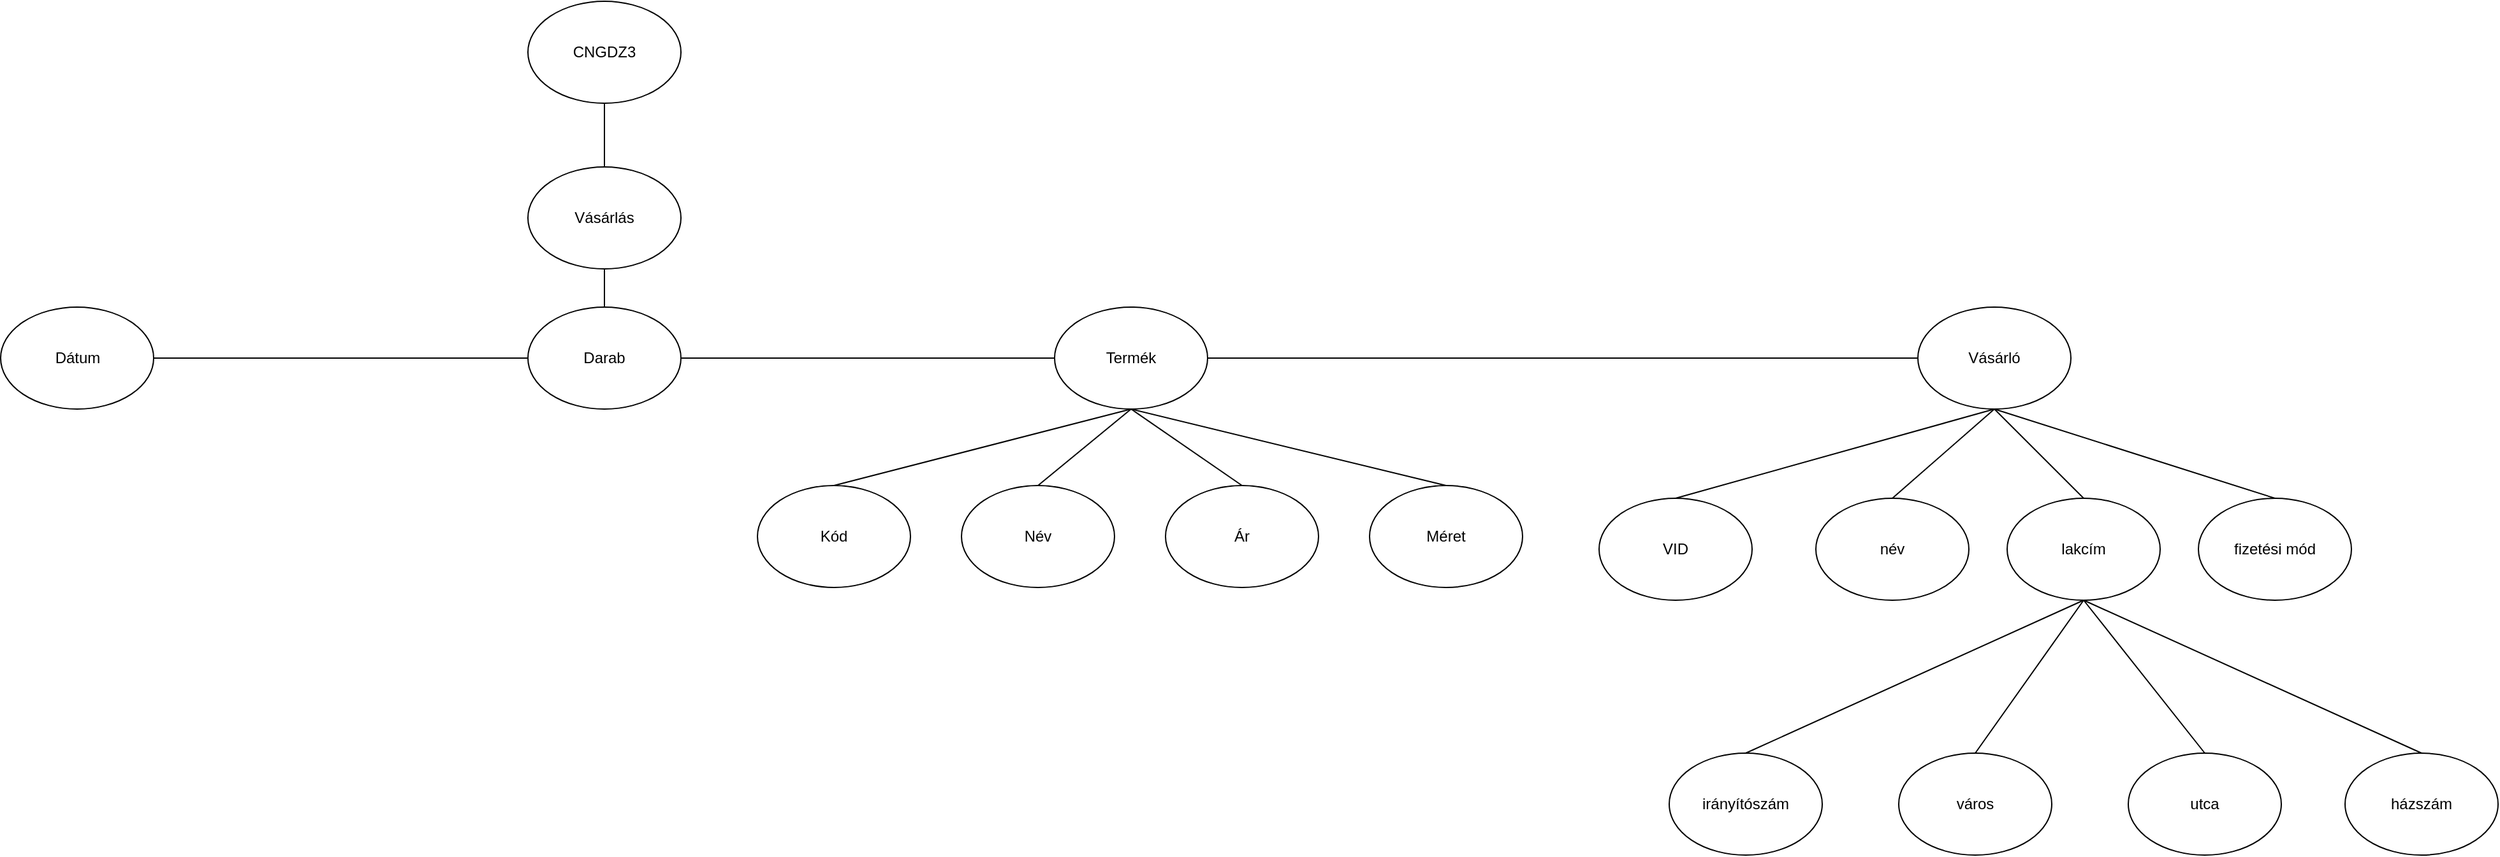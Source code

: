 <mxfile version="24.8.8">
  <diagram name="1 oldal" id="h9CedGA-FpU8a1a8djV_">
    <mxGraphModel dx="2668" dy="693" grid="1" gridSize="10" guides="1" tooltips="1" connect="1" arrows="1" fold="1" page="1" pageScale="1" pageWidth="827" pageHeight="1169" math="0" shadow="0">
      <root>
        <mxCell id="0" />
        <mxCell id="1" parent="0" />
        <mxCell id="hNtEoJGGmbfkUc4GWyFj-20" style="rounded=0;orthogonalLoop=1;jettySize=auto;html=1;exitX=0.5;exitY=1;exitDx=0;exitDy=0;entryX=0.5;entryY=0;entryDx=0;entryDy=0;endArrow=none;endFill=0;" parent="1" source="hNtEoJGGmbfkUc4GWyFj-1" target="hNtEoJGGmbfkUc4GWyFj-2" edge="1">
          <mxGeometry relative="1" as="geometry" />
        </mxCell>
        <mxCell id="hNtEoJGGmbfkUc4GWyFj-1" value="CNGDZ3" style="ellipse;whiteSpace=wrap;html=1;" parent="1" vertex="1">
          <mxGeometry y="10" width="120" height="80" as="geometry" />
        </mxCell>
        <mxCell id="hNtEoJGGmbfkUc4GWyFj-21" style="rounded=0;orthogonalLoop=1;jettySize=auto;html=1;exitX=0.5;exitY=1;exitDx=0;exitDy=0;entryX=0.5;entryY=0;entryDx=0;entryDy=0;endArrow=none;endFill=0;" parent="1" source="hNtEoJGGmbfkUc4GWyFj-2" target="hNtEoJGGmbfkUc4GWyFj-4" edge="1">
          <mxGeometry relative="1" as="geometry" />
        </mxCell>
        <mxCell id="hNtEoJGGmbfkUc4GWyFj-2" value="Vásárlás" style="ellipse;whiteSpace=wrap;html=1;" parent="1" vertex="1">
          <mxGeometry y="140" width="120" height="80" as="geometry" />
        </mxCell>
        <mxCell id="hNtEoJGGmbfkUc4GWyFj-29" style="rounded=0;orthogonalLoop=1;jettySize=auto;html=1;exitX=0.5;exitY=1;exitDx=0;exitDy=0;entryX=0.5;entryY=0;entryDx=0;entryDy=0;endArrow=none;endFill=0;" parent="1" source="hNtEoJGGmbfkUc4GWyFj-3" target="hNtEoJGGmbfkUc4GWyFj-7" edge="1">
          <mxGeometry relative="1" as="geometry" />
        </mxCell>
        <mxCell id="hNtEoJGGmbfkUc4GWyFj-30" style="rounded=0;orthogonalLoop=1;jettySize=auto;html=1;exitX=0.5;exitY=1;exitDx=0;exitDy=0;entryX=0.5;entryY=0;entryDx=0;entryDy=0;endArrow=none;endFill=0;" parent="1" source="hNtEoJGGmbfkUc4GWyFj-3" target="hNtEoJGGmbfkUc4GWyFj-8" edge="1">
          <mxGeometry relative="1" as="geometry" />
        </mxCell>
        <mxCell id="hNtEoJGGmbfkUc4GWyFj-31" style="rounded=0;orthogonalLoop=1;jettySize=auto;html=1;exitX=0.5;exitY=1;exitDx=0;exitDy=0;entryX=0.5;entryY=0;entryDx=0;entryDy=0;endArrow=none;endFill=0;" parent="1" source="hNtEoJGGmbfkUc4GWyFj-3" target="hNtEoJGGmbfkUc4GWyFj-6" edge="1">
          <mxGeometry relative="1" as="geometry" />
        </mxCell>
        <mxCell id="hNtEoJGGmbfkUc4GWyFj-32" style="rounded=0;orthogonalLoop=1;jettySize=auto;html=1;exitX=0.5;exitY=1;exitDx=0;exitDy=0;entryX=0.5;entryY=0;entryDx=0;entryDy=0;endArrow=none;endFill=0;" parent="1" source="hNtEoJGGmbfkUc4GWyFj-3" target="hNtEoJGGmbfkUc4GWyFj-9" edge="1">
          <mxGeometry relative="1" as="geometry" />
        </mxCell>
        <mxCell id="hNtEoJGGmbfkUc4GWyFj-34" style="rounded=0;orthogonalLoop=1;jettySize=auto;html=1;exitX=1;exitY=0.5;exitDx=0;exitDy=0;entryX=0;entryY=0.5;entryDx=0;entryDy=0;endArrow=none;endFill=0;" parent="1" source="hNtEoJGGmbfkUc4GWyFj-3" target="hNtEoJGGmbfkUc4GWyFj-10" edge="1">
          <mxGeometry relative="1" as="geometry" />
        </mxCell>
        <mxCell id="hNtEoJGGmbfkUc4GWyFj-3" value="Termék" style="ellipse;whiteSpace=wrap;html=1;" parent="1" vertex="1">
          <mxGeometry x="413" y="250" width="120" height="80" as="geometry" />
        </mxCell>
        <mxCell id="hNtEoJGGmbfkUc4GWyFj-24" style="rounded=0;orthogonalLoop=1;jettySize=auto;html=1;exitX=1;exitY=0.5;exitDx=0;exitDy=0;entryX=0;entryY=0.5;entryDx=0;entryDy=0;endArrow=none;endFill=0;" parent="1" source="hNtEoJGGmbfkUc4GWyFj-4" target="hNtEoJGGmbfkUc4GWyFj-3" edge="1">
          <mxGeometry relative="1" as="geometry" />
        </mxCell>
        <mxCell id="hNtEoJGGmbfkUc4GWyFj-27" style="rounded=0;orthogonalLoop=1;jettySize=auto;html=1;exitX=0;exitY=0.5;exitDx=0;exitDy=0;entryX=1;entryY=0.5;entryDx=0;entryDy=0;endArrow=none;endFill=0;" parent="1" source="hNtEoJGGmbfkUc4GWyFj-4" target="hNtEoJGGmbfkUc4GWyFj-5" edge="1">
          <mxGeometry relative="1" as="geometry" />
        </mxCell>
        <mxCell id="hNtEoJGGmbfkUc4GWyFj-4" value="Darab" style="ellipse;whiteSpace=wrap;html=1;" parent="1" vertex="1">
          <mxGeometry y="250" width="120" height="80" as="geometry" />
        </mxCell>
        <mxCell id="hNtEoJGGmbfkUc4GWyFj-5" value="Dátum" style="ellipse;whiteSpace=wrap;html=1;" parent="1" vertex="1">
          <mxGeometry x="-413.5" y="250" width="120" height="80" as="geometry" />
        </mxCell>
        <mxCell id="hNtEoJGGmbfkUc4GWyFj-6" value="Kód" style="ellipse;whiteSpace=wrap;html=1;" parent="1" vertex="1">
          <mxGeometry x="180" y="390" width="120" height="80" as="geometry" />
        </mxCell>
        <mxCell id="hNtEoJGGmbfkUc4GWyFj-7" value="Név" style="ellipse;whiteSpace=wrap;html=1;" parent="1" vertex="1">
          <mxGeometry x="340" y="390" width="120" height="80" as="geometry" />
        </mxCell>
        <mxCell id="hNtEoJGGmbfkUc4GWyFj-8" value="Ár" style="ellipse;whiteSpace=wrap;html=1;" parent="1" vertex="1">
          <mxGeometry x="500" y="390" width="120" height="80" as="geometry" />
        </mxCell>
        <mxCell id="hNtEoJGGmbfkUc4GWyFj-9" value="Méret" style="ellipse;whiteSpace=wrap;html=1;" parent="1" vertex="1">
          <mxGeometry x="660" y="390" width="120" height="80" as="geometry" />
        </mxCell>
        <mxCell id="hNtEoJGGmbfkUc4GWyFj-35" style="rounded=0;orthogonalLoop=1;jettySize=auto;html=1;exitX=0.5;exitY=1;exitDx=0;exitDy=0;entryX=0.5;entryY=0;entryDx=0;entryDy=0;endArrow=none;endFill=0;" parent="1" source="hNtEoJGGmbfkUc4GWyFj-10" target="hNtEoJGGmbfkUc4GWyFj-12" edge="1">
          <mxGeometry relative="1" as="geometry" />
        </mxCell>
        <mxCell id="hNtEoJGGmbfkUc4GWyFj-36" style="rounded=0;orthogonalLoop=1;jettySize=auto;html=1;exitX=0.5;exitY=1;exitDx=0;exitDy=0;entryX=0.5;entryY=0;entryDx=0;entryDy=0;endArrow=none;endFill=0;" parent="1" source="hNtEoJGGmbfkUc4GWyFj-10" target="hNtEoJGGmbfkUc4GWyFj-13" edge="1">
          <mxGeometry relative="1" as="geometry" />
        </mxCell>
        <mxCell id="hNtEoJGGmbfkUc4GWyFj-37" style="rounded=0;orthogonalLoop=1;jettySize=auto;html=1;exitX=0.5;exitY=1;exitDx=0;exitDy=0;entryX=0.5;entryY=0;entryDx=0;entryDy=0;endArrow=none;endFill=0;" parent="1" source="hNtEoJGGmbfkUc4GWyFj-10" target="hNtEoJGGmbfkUc4GWyFj-14" edge="1">
          <mxGeometry relative="1" as="geometry" />
        </mxCell>
        <mxCell id="hNtEoJGGmbfkUc4GWyFj-10" value="Vásárló" style="ellipse;whiteSpace=wrap;html=1;" parent="1" vertex="1">
          <mxGeometry x="1090" y="250" width="120" height="80" as="geometry" />
        </mxCell>
        <mxCell id="byQVNw7EDPsO8OnBlo1--1" style="rounded=0;orthogonalLoop=1;jettySize=auto;html=1;exitX=0.5;exitY=0;exitDx=0;exitDy=0;entryX=0.5;entryY=1;entryDx=0;entryDy=0;endArrow=none;endFill=0;" edge="1" parent="1" source="hNtEoJGGmbfkUc4GWyFj-11" target="hNtEoJGGmbfkUc4GWyFj-10">
          <mxGeometry relative="1" as="geometry" />
        </mxCell>
        <mxCell id="hNtEoJGGmbfkUc4GWyFj-11" value="VID" style="ellipse;whiteSpace=wrap;html=1;" parent="1" vertex="1">
          <mxGeometry x="840" y="400" width="120" height="80" as="geometry" />
        </mxCell>
        <mxCell id="hNtEoJGGmbfkUc4GWyFj-12" value="név" style="ellipse;whiteSpace=wrap;html=1;" parent="1" vertex="1">
          <mxGeometry x="1010" y="400" width="120" height="80" as="geometry" />
        </mxCell>
        <mxCell id="hNtEoJGGmbfkUc4GWyFj-38" style="rounded=0;orthogonalLoop=1;jettySize=auto;html=1;exitX=0.5;exitY=1;exitDx=0;exitDy=0;entryX=0.5;entryY=0;entryDx=0;entryDy=0;endArrow=none;endFill=0;" parent="1" source="hNtEoJGGmbfkUc4GWyFj-13" target="hNtEoJGGmbfkUc4GWyFj-15" edge="1">
          <mxGeometry relative="1" as="geometry" />
        </mxCell>
        <mxCell id="hNtEoJGGmbfkUc4GWyFj-39" style="rounded=0;orthogonalLoop=1;jettySize=auto;html=1;exitX=0.5;exitY=1;exitDx=0;exitDy=0;entryX=0.5;entryY=0;entryDx=0;entryDy=0;endArrow=none;endFill=0;" parent="1" source="hNtEoJGGmbfkUc4GWyFj-13" target="hNtEoJGGmbfkUc4GWyFj-16" edge="1">
          <mxGeometry relative="1" as="geometry" />
        </mxCell>
        <mxCell id="hNtEoJGGmbfkUc4GWyFj-40" style="rounded=0;orthogonalLoop=1;jettySize=auto;html=1;exitX=0.5;exitY=1;exitDx=0;exitDy=0;entryX=0.5;entryY=0;entryDx=0;entryDy=0;endArrow=none;endFill=0;" parent="1" source="hNtEoJGGmbfkUc4GWyFj-13" target="hNtEoJGGmbfkUc4GWyFj-17" edge="1">
          <mxGeometry relative="1" as="geometry" />
        </mxCell>
        <mxCell id="hNtEoJGGmbfkUc4GWyFj-41" style="rounded=0;orthogonalLoop=1;jettySize=auto;html=1;exitX=0.5;exitY=1;exitDx=0;exitDy=0;entryX=0.5;entryY=0;entryDx=0;entryDy=0;endArrow=none;endFill=0;" parent="1" source="hNtEoJGGmbfkUc4GWyFj-13" target="hNtEoJGGmbfkUc4GWyFj-18" edge="1">
          <mxGeometry relative="1" as="geometry" />
        </mxCell>
        <mxCell id="hNtEoJGGmbfkUc4GWyFj-13" value="lakcím" style="ellipse;whiteSpace=wrap;html=1;" parent="1" vertex="1">
          <mxGeometry x="1160" y="400" width="120" height="80" as="geometry" />
        </mxCell>
        <mxCell id="hNtEoJGGmbfkUc4GWyFj-14" value="fizetési mód" style="ellipse;whiteSpace=wrap;html=1;" parent="1" vertex="1">
          <mxGeometry x="1310" y="400" width="120" height="80" as="geometry" />
        </mxCell>
        <mxCell id="hNtEoJGGmbfkUc4GWyFj-15" value="irányítószám" style="ellipse;whiteSpace=wrap;html=1;" parent="1" vertex="1">
          <mxGeometry x="895" y="600" width="120" height="80" as="geometry" />
        </mxCell>
        <mxCell id="hNtEoJGGmbfkUc4GWyFj-16" value="város" style="ellipse;whiteSpace=wrap;html=1;" parent="1" vertex="1">
          <mxGeometry x="1075" y="600" width="120" height="80" as="geometry" />
        </mxCell>
        <mxCell id="hNtEoJGGmbfkUc4GWyFj-17" value="utca" style="ellipse;whiteSpace=wrap;html=1;" parent="1" vertex="1">
          <mxGeometry x="1255" y="600" width="120" height="80" as="geometry" />
        </mxCell>
        <mxCell id="hNtEoJGGmbfkUc4GWyFj-18" value="házszám" style="ellipse;whiteSpace=wrap;html=1;" parent="1" vertex="1">
          <mxGeometry x="1425" y="600" width="120" height="80" as="geometry" />
        </mxCell>
      </root>
    </mxGraphModel>
  </diagram>
</mxfile>
